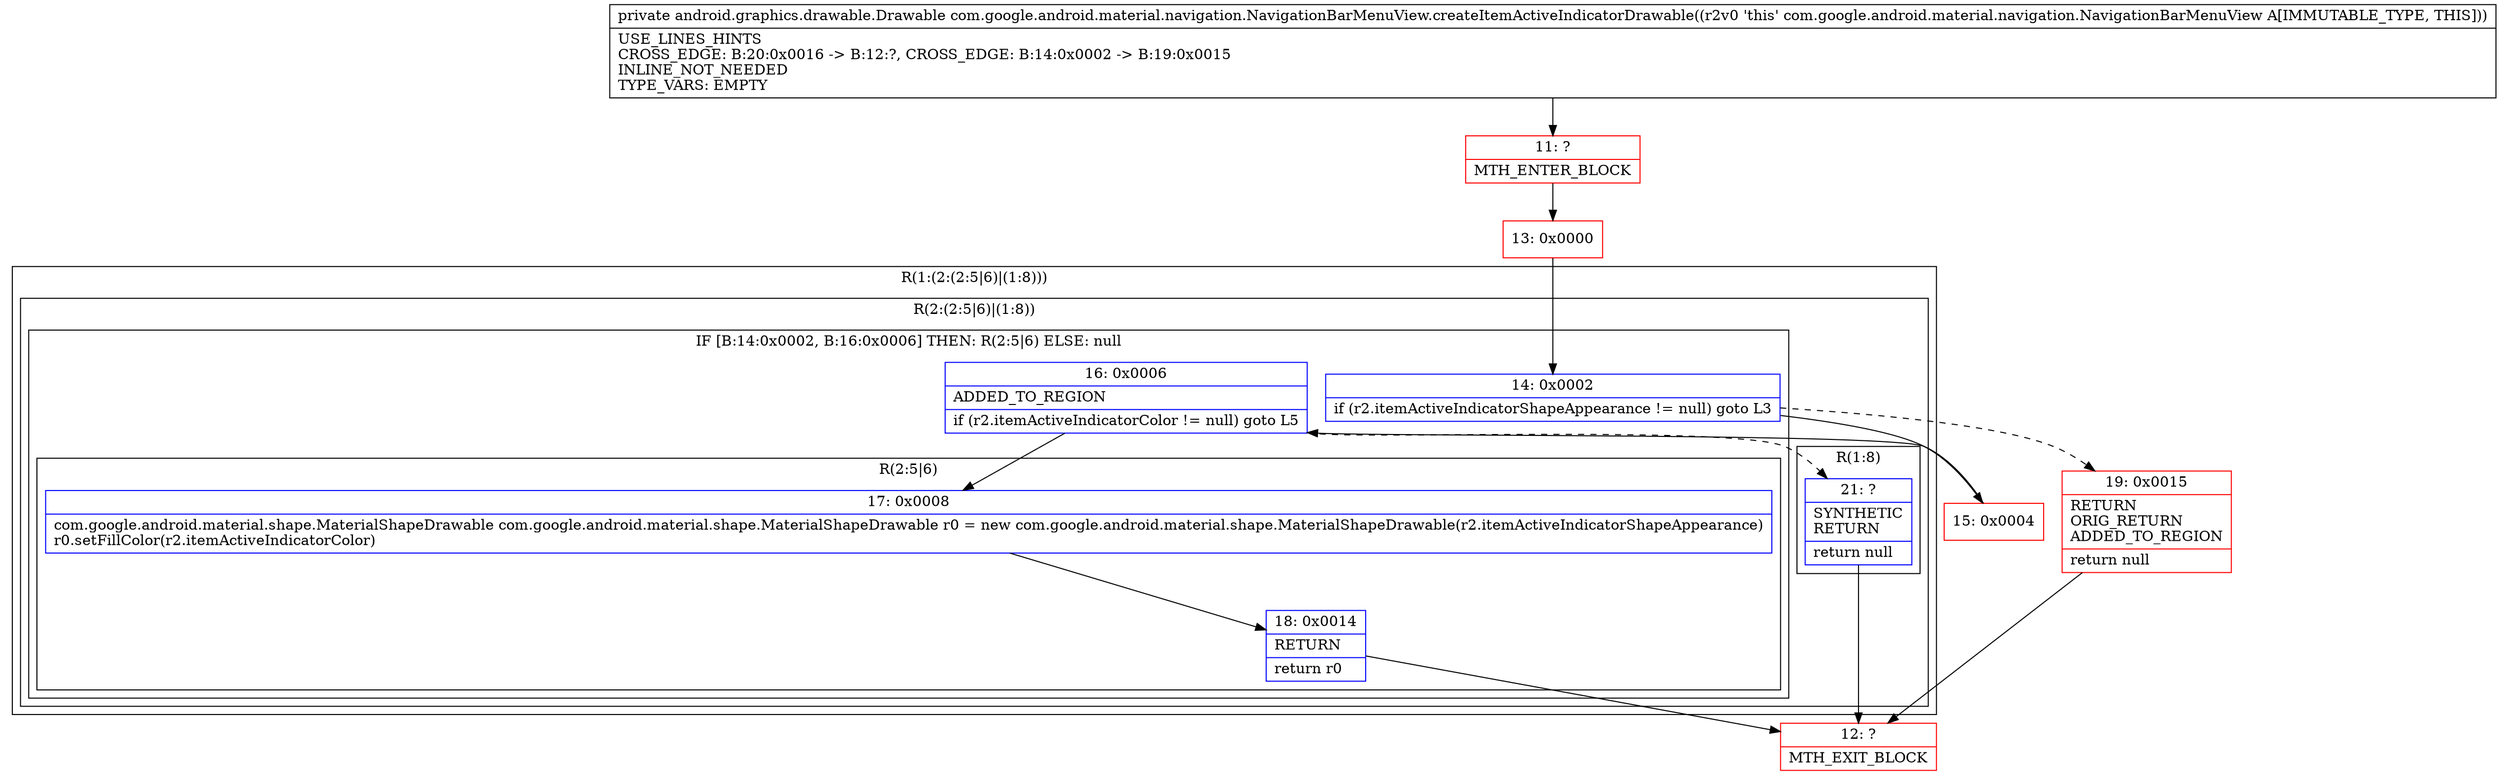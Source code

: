 digraph "CFG forcom.google.android.material.navigation.NavigationBarMenuView.createItemActiveIndicatorDrawable()Landroid\/graphics\/drawable\/Drawable;" {
subgraph cluster_Region_2020527493 {
label = "R(1:(2:(2:5|6)|(1:8)))";
node [shape=record,color=blue];
subgraph cluster_Region_652865712 {
label = "R(2:(2:5|6)|(1:8))";
node [shape=record,color=blue];
subgraph cluster_IfRegion_1791481180 {
label = "IF [B:14:0x0002, B:16:0x0006] THEN: R(2:5|6) ELSE: null";
node [shape=record,color=blue];
Node_14 [shape=record,label="{14\:\ 0x0002|if (r2.itemActiveIndicatorShapeAppearance != null) goto L3\l}"];
Node_16 [shape=record,label="{16\:\ 0x0006|ADDED_TO_REGION\l|if (r2.itemActiveIndicatorColor != null) goto L5\l}"];
subgraph cluster_Region_915121930 {
label = "R(2:5|6)";
node [shape=record,color=blue];
Node_17 [shape=record,label="{17\:\ 0x0008|com.google.android.material.shape.MaterialShapeDrawable com.google.android.material.shape.MaterialShapeDrawable r0 = new com.google.android.material.shape.MaterialShapeDrawable(r2.itemActiveIndicatorShapeAppearance)\lr0.setFillColor(r2.itemActiveIndicatorColor)\l}"];
Node_18 [shape=record,label="{18\:\ 0x0014|RETURN\l|return r0\l}"];
}
}
subgraph cluster_Region_981964260 {
label = "R(1:8)";
node [shape=record,color=blue];
Node_21 [shape=record,label="{21\:\ ?|SYNTHETIC\lRETURN\l|return null\l}"];
}
}
}
Node_11 [shape=record,color=red,label="{11\:\ ?|MTH_ENTER_BLOCK\l}"];
Node_13 [shape=record,color=red,label="{13\:\ 0x0000}"];
Node_15 [shape=record,color=red,label="{15\:\ 0x0004}"];
Node_12 [shape=record,color=red,label="{12\:\ ?|MTH_EXIT_BLOCK\l}"];
Node_19 [shape=record,color=red,label="{19\:\ 0x0015|RETURN\lORIG_RETURN\lADDED_TO_REGION\l|return null\l}"];
MethodNode[shape=record,label="{private android.graphics.drawable.Drawable com.google.android.material.navigation.NavigationBarMenuView.createItemActiveIndicatorDrawable((r2v0 'this' com.google.android.material.navigation.NavigationBarMenuView A[IMMUTABLE_TYPE, THIS]))  | USE_LINES_HINTS\lCROSS_EDGE: B:20:0x0016 \-\> B:12:?, CROSS_EDGE: B:14:0x0002 \-\> B:19:0x0015\lINLINE_NOT_NEEDED\lTYPE_VARS: EMPTY\l}"];
MethodNode -> Node_11;Node_14 -> Node_15;
Node_14 -> Node_19[style=dashed];
Node_16 -> Node_17;
Node_16 -> Node_21[style=dashed];
Node_17 -> Node_18;
Node_18 -> Node_12;
Node_21 -> Node_12;
Node_11 -> Node_13;
Node_13 -> Node_14;
Node_15 -> Node_16;
Node_19 -> Node_12;
}

